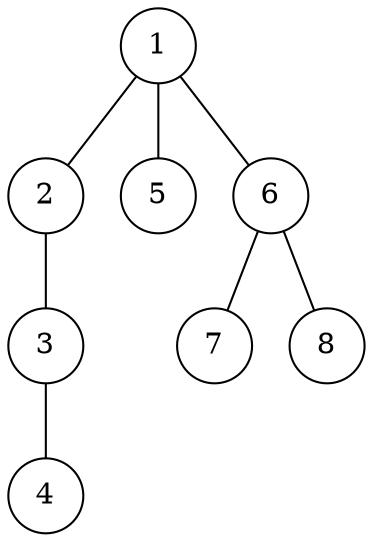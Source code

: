 digraph {
  node [shape=circle]
  edge [dir=none]
  node0 [label="1"]
  node1 [label="2"]
  node2 [label="3"]
  node3 [label="4"]
  node2 -> node3
  node1 -> node2
  node0 -> node1
  node4 [label="5"]
  node0 -> node4
  node5 [label="6"]
  node6 [label="7"]
  node5 -> node6
  node7 [label="8"]
  node5 -> node7
  node0 -> node5
}
